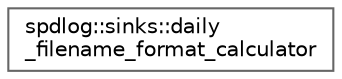 digraph "类继承关系图"
{
 // LATEX_PDF_SIZE
  bgcolor="transparent";
  edge [fontname=Helvetica,fontsize=10,labelfontname=Helvetica,labelfontsize=10];
  node [fontname=Helvetica,fontsize=10,shape=box,height=0.2,width=0.4];
  rankdir="LR";
  Node0 [id="Node000000",label="spdlog::sinks::daily\l_filename_format_calculator",height=0.2,width=0.4,color="grey40", fillcolor="white", style="filled",URL="$structspdlog_1_1sinks_1_1daily__filename__format__calculator.html",tooltip=" "];
}
